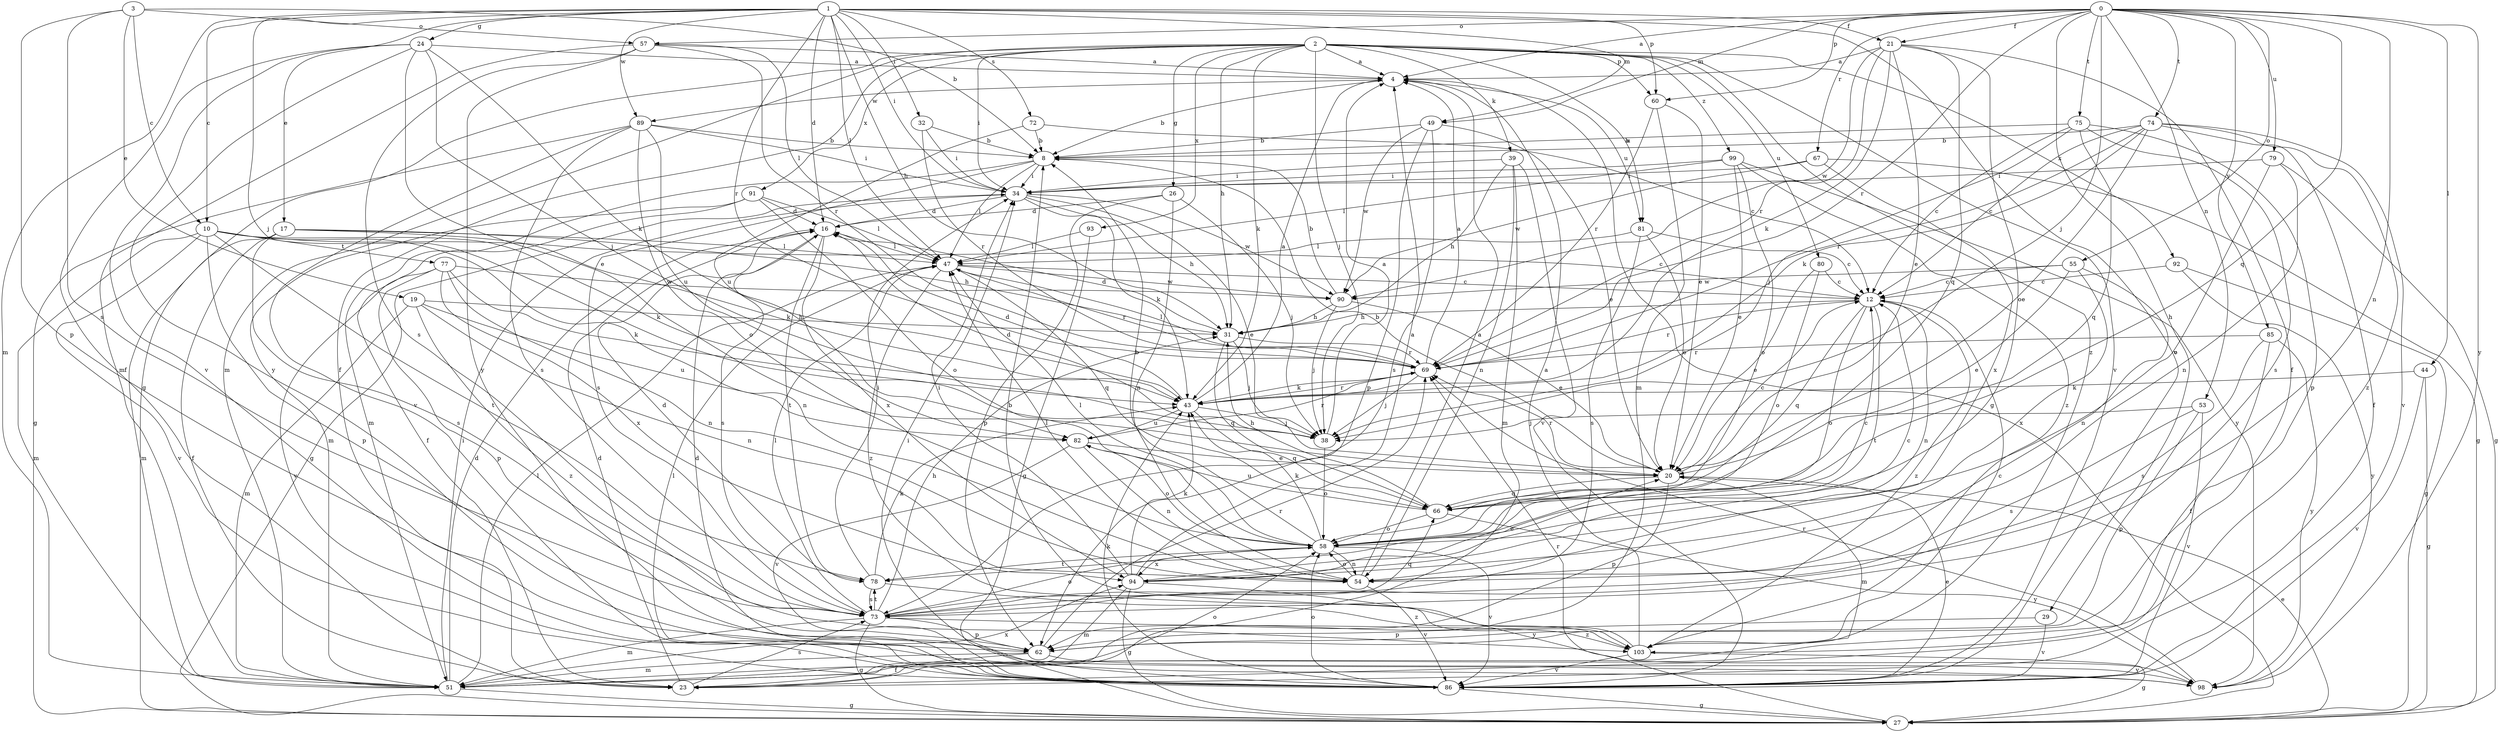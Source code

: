 strict digraph  {
0;
1;
2;
3;
4;
8;
10;
12;
16;
17;
19;
20;
21;
23;
24;
26;
27;
29;
31;
32;
34;
38;
39;
43;
44;
47;
49;
51;
53;
54;
55;
57;
58;
60;
62;
66;
67;
69;
72;
73;
74;
75;
77;
78;
79;
80;
81;
82;
85;
86;
89;
90;
91;
92;
93;
94;
98;
99;
103;
0 -> 4  [label=a];
0 -> 21  [label=f];
0 -> 29  [label=h];
0 -> 38  [label=j];
0 -> 44  [label=l];
0 -> 49  [label=m];
0 -> 53  [label=n];
0 -> 54  [label=n];
0 -> 55  [label=o];
0 -> 57  [label=o];
0 -> 60  [label=p];
0 -> 66  [label=q];
0 -> 67  [label=r];
0 -> 69  [label=r];
0 -> 74  [label=t];
0 -> 75  [label=t];
0 -> 79  [label=u];
0 -> 85  [label=v];
0 -> 98  [label=y];
1 -> 10  [label=c];
1 -> 16  [label=d];
1 -> 17  [label=e];
1 -> 21  [label=f];
1 -> 24  [label=g];
1 -> 31  [label=h];
1 -> 32  [label=i];
1 -> 34  [label=i];
1 -> 38  [label=j];
1 -> 47  [label=l];
1 -> 49  [label=m];
1 -> 51  [label=m];
1 -> 60  [label=p];
1 -> 69  [label=r];
1 -> 72  [label=s];
1 -> 86  [label=v];
1 -> 89  [label=w];
2 -> 4  [label=a];
2 -> 23  [label=f];
2 -> 26  [label=g];
2 -> 27  [label=g];
2 -> 31  [label=h];
2 -> 34  [label=i];
2 -> 38  [label=j];
2 -> 39  [label=k];
2 -> 43  [label=k];
2 -> 51  [label=m];
2 -> 60  [label=p];
2 -> 80  [label=u];
2 -> 81  [label=u];
2 -> 86  [label=v];
2 -> 91  [label=x];
2 -> 92  [label=x];
2 -> 93  [label=x];
2 -> 99  [label=z];
2 -> 103  [label=z];
3 -> 8  [label=b];
3 -> 10  [label=c];
3 -> 19  [label=e];
3 -> 57  [label=o];
3 -> 62  [label=p];
3 -> 73  [label=s];
4 -> 8  [label=b];
4 -> 27  [label=g];
4 -> 81  [label=u];
4 -> 89  [label=w];
8 -> 34  [label=i];
8 -> 47  [label=l];
8 -> 51  [label=m];
8 -> 73  [label=s];
10 -> 12  [label=c];
10 -> 43  [label=k];
10 -> 51  [label=m];
10 -> 54  [label=n];
10 -> 62  [label=p];
10 -> 77  [label=t];
10 -> 78  [label=t];
10 -> 86  [label=v];
12 -> 31  [label=h];
12 -> 54  [label=n];
12 -> 58  [label=o];
12 -> 66  [label=q];
12 -> 69  [label=r];
12 -> 78  [label=t];
12 -> 103  [label=z];
16 -> 47  [label=l];
16 -> 73  [label=s];
16 -> 78  [label=t];
16 -> 94  [label=x];
17 -> 23  [label=f];
17 -> 31  [label=h];
17 -> 43  [label=k];
17 -> 47  [label=l];
17 -> 51  [label=m];
17 -> 73  [label=s];
19 -> 31  [label=h];
19 -> 51  [label=m];
19 -> 54  [label=n];
19 -> 82  [label=u];
19 -> 103  [label=z];
20 -> 8  [label=b];
20 -> 12  [label=c];
20 -> 51  [label=m];
20 -> 62  [label=p];
20 -> 66  [label=q];
20 -> 69  [label=r];
21 -> 4  [label=a];
21 -> 20  [label=e];
21 -> 23  [label=f];
21 -> 43  [label=k];
21 -> 58  [label=o];
21 -> 66  [label=q];
21 -> 69  [label=r];
21 -> 90  [label=w];
23 -> 16  [label=d];
23 -> 58  [label=o];
23 -> 73  [label=s];
24 -> 4  [label=a];
24 -> 20  [label=e];
24 -> 23  [label=f];
24 -> 38  [label=j];
24 -> 43  [label=k];
24 -> 86  [label=v];
24 -> 98  [label=y];
26 -> 16  [label=d];
26 -> 38  [label=j];
26 -> 54  [label=n];
26 -> 62  [label=p];
27 -> 20  [label=e];
27 -> 69  [label=r];
29 -> 62  [label=p];
29 -> 86  [label=v];
31 -> 16  [label=d];
31 -> 38  [label=j];
31 -> 66  [label=q];
31 -> 69  [label=r];
32 -> 8  [label=b];
32 -> 34  [label=i];
32 -> 69  [label=r];
34 -> 16  [label=d];
34 -> 20  [label=e];
34 -> 27  [label=g];
34 -> 31  [label=h];
34 -> 43  [label=k];
34 -> 90  [label=w];
38 -> 4  [label=a];
38 -> 16  [label=d];
38 -> 58  [label=o];
39 -> 31  [label=h];
39 -> 34  [label=i];
39 -> 51  [label=m];
39 -> 54  [label=n];
39 -> 86  [label=v];
43 -> 4  [label=a];
43 -> 16  [label=d];
43 -> 38  [label=j];
43 -> 66  [label=q];
43 -> 69  [label=r];
43 -> 82  [label=u];
44 -> 27  [label=g];
44 -> 43  [label=k];
44 -> 86  [label=v];
47 -> 12  [label=c];
47 -> 66  [label=q];
47 -> 69  [label=r];
47 -> 90  [label=w];
47 -> 103  [label=z];
49 -> 8  [label=b];
49 -> 20  [label=e];
49 -> 62  [label=p];
49 -> 73  [label=s];
49 -> 90  [label=w];
51 -> 16  [label=d];
51 -> 27  [label=g];
51 -> 34  [label=i];
51 -> 47  [label=l];
51 -> 94  [label=x];
53 -> 38  [label=j];
53 -> 62  [label=p];
53 -> 73  [label=s];
53 -> 86  [label=v];
54 -> 4  [label=a];
54 -> 47  [label=l];
54 -> 58  [label=o];
54 -> 86  [label=v];
55 -> 12  [label=c];
55 -> 20  [label=e];
55 -> 54  [label=n];
55 -> 90  [label=w];
55 -> 94  [label=x];
57 -> 4  [label=a];
57 -> 47  [label=l];
57 -> 51  [label=m];
57 -> 69  [label=r];
57 -> 73  [label=s];
57 -> 98  [label=y];
58 -> 8  [label=b];
58 -> 12  [label=c];
58 -> 43  [label=k];
58 -> 47  [label=l];
58 -> 54  [label=n];
58 -> 78  [label=t];
58 -> 86  [label=v];
58 -> 94  [label=x];
60 -> 20  [label=e];
60 -> 51  [label=m];
60 -> 69  [label=r];
62 -> 23  [label=f];
62 -> 51  [label=m];
62 -> 69  [label=r];
62 -> 98  [label=y];
66 -> 31  [label=h];
66 -> 58  [label=o];
66 -> 82  [label=u];
66 -> 98  [label=y];
67 -> 27  [label=g];
67 -> 34  [label=i];
67 -> 90  [label=w];
67 -> 94  [label=x];
69 -> 4  [label=a];
69 -> 38  [label=j];
69 -> 43  [label=k];
69 -> 47  [label=l];
72 -> 8  [label=b];
72 -> 12  [label=c];
72 -> 82  [label=u];
73 -> 27  [label=g];
73 -> 31  [label=h];
73 -> 47  [label=l];
73 -> 51  [label=m];
73 -> 58  [label=o];
73 -> 62  [label=p];
73 -> 66  [label=q];
73 -> 78  [label=t];
73 -> 103  [label=z];
74 -> 8  [label=b];
74 -> 12  [label=c];
74 -> 20  [label=e];
74 -> 23  [label=f];
74 -> 43  [label=k];
74 -> 69  [label=r];
74 -> 86  [label=v];
74 -> 103  [label=z];
75 -> 8  [label=b];
75 -> 12  [label=c];
75 -> 38  [label=j];
75 -> 62  [label=p];
75 -> 66  [label=q];
75 -> 73  [label=s];
77 -> 43  [label=k];
77 -> 54  [label=n];
77 -> 62  [label=p];
77 -> 86  [label=v];
77 -> 90  [label=w];
77 -> 94  [label=x];
78 -> 16  [label=d];
78 -> 34  [label=i];
78 -> 43  [label=k];
78 -> 73  [label=s];
78 -> 103  [label=z];
79 -> 27  [label=g];
79 -> 34  [label=i];
79 -> 54  [label=n];
79 -> 58  [label=o];
80 -> 12  [label=c];
80 -> 20  [label=e];
80 -> 58  [label=o];
81 -> 12  [label=c];
81 -> 20  [label=e];
81 -> 47  [label=l];
81 -> 73  [label=s];
82 -> 20  [label=e];
82 -> 54  [label=n];
82 -> 58  [label=o];
82 -> 69  [label=r];
82 -> 86  [label=v];
85 -> 23  [label=f];
85 -> 69  [label=r];
85 -> 73  [label=s];
85 -> 98  [label=y];
86 -> 16  [label=d];
86 -> 20  [label=e];
86 -> 27  [label=g];
86 -> 34  [label=i];
86 -> 43  [label=k];
86 -> 47  [label=l];
86 -> 58  [label=o];
89 -> 8  [label=b];
89 -> 27  [label=g];
89 -> 34  [label=i];
89 -> 58  [label=o];
89 -> 73  [label=s];
89 -> 82  [label=u];
89 -> 86  [label=v];
90 -> 8  [label=b];
90 -> 20  [label=e];
90 -> 31  [label=h];
90 -> 38  [label=j];
91 -> 16  [label=d];
91 -> 23  [label=f];
91 -> 47  [label=l];
91 -> 51  [label=m];
91 -> 58  [label=o];
92 -> 12  [label=c];
92 -> 27  [label=g];
92 -> 98  [label=y];
93 -> 27  [label=g];
93 -> 47  [label=l];
94 -> 4  [label=a];
94 -> 12  [label=c];
94 -> 20  [label=e];
94 -> 27  [label=g];
94 -> 34  [label=i];
94 -> 43  [label=k];
94 -> 51  [label=m];
94 -> 98  [label=y];
98 -> 69  [label=r];
99 -> 20  [label=e];
99 -> 34  [label=i];
99 -> 47  [label=l];
99 -> 58  [label=o];
99 -> 98  [label=y];
99 -> 103  [label=z];
103 -> 4  [label=a];
103 -> 8  [label=b];
103 -> 12  [label=c];
103 -> 27  [label=g];
103 -> 86  [label=v];
}
